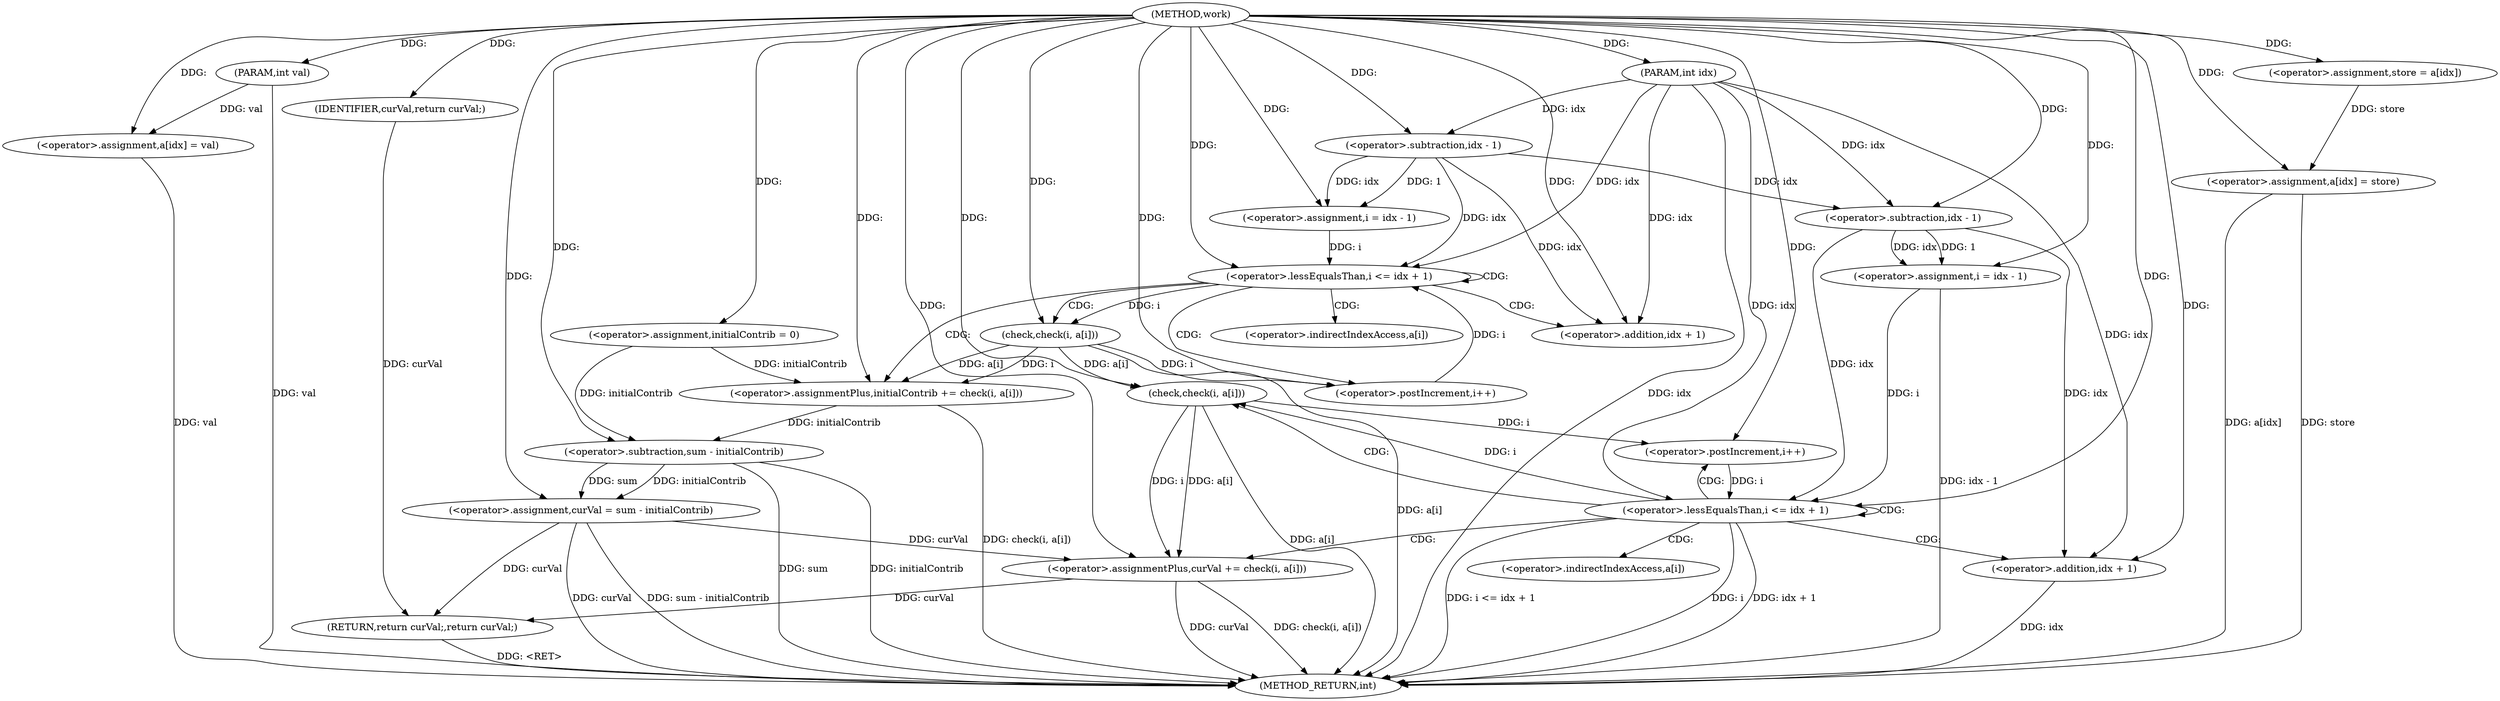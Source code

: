 digraph "work" {  
"1000150" [label = "(METHOD,work)" ]
"1000224" [label = "(METHOD_RETURN,int)" ]
"1000151" [label = "(PARAM,int idx)" ]
"1000152" [label = "(PARAM,int val)" ]
"1000155" [label = "(<operator>.assignment,store = a[idx])" ]
"1000161" [label = "(<operator>.assignment,initialContrib = 0)" ]
"1000185" [label = "(<operator>.assignment,a[idx] = val)" ]
"1000191" [label = "(<operator>.assignment,curVal = sum - initialContrib)" ]
"1000217" [label = "(<operator>.assignment,a[idx] = store)" ]
"1000222" [label = "(RETURN,return curVal;,return curVal;)" ]
"1000166" [label = "(<operator>.assignment,i = idx - 1)" ]
"1000171" [label = "(<operator>.lessEqualsThan,i <= idx + 1)" ]
"1000176" [label = "(<operator>.postIncrement,i++)" ]
"1000178" [label = "(<operator>.assignmentPlus,initialContrib += check(i, a[i]))" ]
"1000198" [label = "(<operator>.assignment,i = idx - 1)" ]
"1000203" [label = "(<operator>.lessEqualsThan,i <= idx + 1)" ]
"1000208" [label = "(<operator>.postIncrement,i++)" ]
"1000210" [label = "(<operator>.assignmentPlus,curVal += check(i, a[i]))" ]
"1000223" [label = "(IDENTIFIER,curVal,return curVal;)" ]
"1000193" [label = "(<operator>.subtraction,sum - initialContrib)" ]
"1000168" [label = "(<operator>.subtraction,idx - 1)" ]
"1000173" [label = "(<operator>.addition,idx + 1)" ]
"1000180" [label = "(check,check(i, a[i]))" ]
"1000200" [label = "(<operator>.subtraction,idx - 1)" ]
"1000205" [label = "(<operator>.addition,idx + 1)" ]
"1000212" [label = "(check,check(i, a[i]))" ]
"1000182" [label = "(<operator>.indirectIndexAccess,a[i])" ]
"1000214" [label = "(<operator>.indirectIndexAccess,a[i])" ]
  "1000151" -> "1000224"  [ label = "DDG: idx"] 
  "1000152" -> "1000224"  [ label = "DDG: val"] 
  "1000185" -> "1000224"  [ label = "DDG: val"] 
  "1000191" -> "1000224"  [ label = "DDG: curVal"] 
  "1000193" -> "1000224"  [ label = "DDG: initialContrib"] 
  "1000191" -> "1000224"  [ label = "DDG: sum - initialContrib"] 
  "1000198" -> "1000224"  [ label = "DDG: idx - 1"] 
  "1000203" -> "1000224"  [ label = "DDG: i"] 
  "1000205" -> "1000224"  [ label = "DDG: idx"] 
  "1000203" -> "1000224"  [ label = "DDG: idx + 1"] 
  "1000203" -> "1000224"  [ label = "DDG: i <= idx + 1"] 
  "1000217" -> "1000224"  [ label = "DDG: a[idx]"] 
  "1000217" -> "1000224"  [ label = "DDG: store"] 
  "1000210" -> "1000224"  [ label = "DDG: curVal"] 
  "1000212" -> "1000224"  [ label = "DDG: a[i]"] 
  "1000210" -> "1000224"  [ label = "DDG: check(i, a[i])"] 
  "1000180" -> "1000224"  [ label = "DDG: a[i]"] 
  "1000178" -> "1000224"  [ label = "DDG: check(i, a[i])"] 
  "1000222" -> "1000224"  [ label = "DDG: <RET>"] 
  "1000193" -> "1000224"  [ label = "DDG: sum"] 
  "1000150" -> "1000151"  [ label = "DDG: "] 
  "1000150" -> "1000152"  [ label = "DDG: "] 
  "1000150" -> "1000161"  [ label = "DDG: "] 
  "1000152" -> "1000185"  [ label = "DDG: val"] 
  "1000150" -> "1000185"  [ label = "DDG: "] 
  "1000193" -> "1000191"  [ label = "DDG: initialContrib"] 
  "1000193" -> "1000191"  [ label = "DDG: sum"] 
  "1000155" -> "1000217"  [ label = "DDG: store"] 
  "1000150" -> "1000217"  [ label = "DDG: "] 
  "1000223" -> "1000222"  [ label = "DDG: curVal"] 
  "1000191" -> "1000222"  [ label = "DDG: curVal"] 
  "1000210" -> "1000222"  [ label = "DDG: curVal"] 
  "1000150" -> "1000155"  [ label = "DDG: "] 
  "1000168" -> "1000166"  [ label = "DDG: 1"] 
  "1000168" -> "1000166"  [ label = "DDG: idx"] 
  "1000180" -> "1000178"  [ label = "DDG: a[i]"] 
  "1000180" -> "1000178"  [ label = "DDG: i"] 
  "1000150" -> "1000191"  [ label = "DDG: "] 
  "1000200" -> "1000198"  [ label = "DDG: idx"] 
  "1000200" -> "1000198"  [ label = "DDG: 1"] 
  "1000212" -> "1000210"  [ label = "DDG: a[i]"] 
  "1000212" -> "1000210"  [ label = "DDG: i"] 
  "1000150" -> "1000223"  [ label = "DDG: "] 
  "1000150" -> "1000166"  [ label = "DDG: "] 
  "1000166" -> "1000171"  [ label = "DDG: i"] 
  "1000176" -> "1000171"  [ label = "DDG: i"] 
  "1000150" -> "1000171"  [ label = "DDG: "] 
  "1000168" -> "1000171"  [ label = "DDG: idx"] 
  "1000151" -> "1000171"  [ label = "DDG: idx"] 
  "1000180" -> "1000176"  [ label = "DDG: i"] 
  "1000150" -> "1000176"  [ label = "DDG: "] 
  "1000161" -> "1000178"  [ label = "DDG: initialContrib"] 
  "1000150" -> "1000178"  [ label = "DDG: "] 
  "1000150" -> "1000193"  [ label = "DDG: "] 
  "1000161" -> "1000193"  [ label = "DDG: initialContrib"] 
  "1000178" -> "1000193"  [ label = "DDG: initialContrib"] 
  "1000150" -> "1000198"  [ label = "DDG: "] 
  "1000198" -> "1000203"  [ label = "DDG: i"] 
  "1000208" -> "1000203"  [ label = "DDG: i"] 
  "1000150" -> "1000203"  [ label = "DDG: "] 
  "1000200" -> "1000203"  [ label = "DDG: idx"] 
  "1000151" -> "1000203"  [ label = "DDG: idx"] 
  "1000212" -> "1000208"  [ label = "DDG: i"] 
  "1000150" -> "1000208"  [ label = "DDG: "] 
  "1000191" -> "1000210"  [ label = "DDG: curVal"] 
  "1000150" -> "1000210"  [ label = "DDG: "] 
  "1000151" -> "1000168"  [ label = "DDG: idx"] 
  "1000150" -> "1000168"  [ label = "DDG: "] 
  "1000168" -> "1000173"  [ label = "DDG: idx"] 
  "1000151" -> "1000173"  [ label = "DDG: idx"] 
  "1000150" -> "1000173"  [ label = "DDG: "] 
  "1000171" -> "1000180"  [ label = "DDG: i"] 
  "1000150" -> "1000180"  [ label = "DDG: "] 
  "1000151" -> "1000200"  [ label = "DDG: idx"] 
  "1000150" -> "1000200"  [ label = "DDG: "] 
  "1000168" -> "1000200"  [ label = "DDG: idx"] 
  "1000200" -> "1000205"  [ label = "DDG: idx"] 
  "1000151" -> "1000205"  [ label = "DDG: idx"] 
  "1000150" -> "1000205"  [ label = "DDG: "] 
  "1000203" -> "1000212"  [ label = "DDG: i"] 
  "1000150" -> "1000212"  [ label = "DDG: "] 
  "1000180" -> "1000212"  [ label = "DDG: a[i]"] 
  "1000171" -> "1000178"  [ label = "CDG: "] 
  "1000171" -> "1000173"  [ label = "CDG: "] 
  "1000171" -> "1000171"  [ label = "CDG: "] 
  "1000171" -> "1000182"  [ label = "CDG: "] 
  "1000171" -> "1000180"  [ label = "CDG: "] 
  "1000171" -> "1000176"  [ label = "CDG: "] 
  "1000203" -> "1000210"  [ label = "CDG: "] 
  "1000203" -> "1000203"  [ label = "CDG: "] 
  "1000203" -> "1000214"  [ label = "CDG: "] 
  "1000203" -> "1000205"  [ label = "CDG: "] 
  "1000203" -> "1000208"  [ label = "CDG: "] 
  "1000203" -> "1000212"  [ label = "CDG: "] 
}
